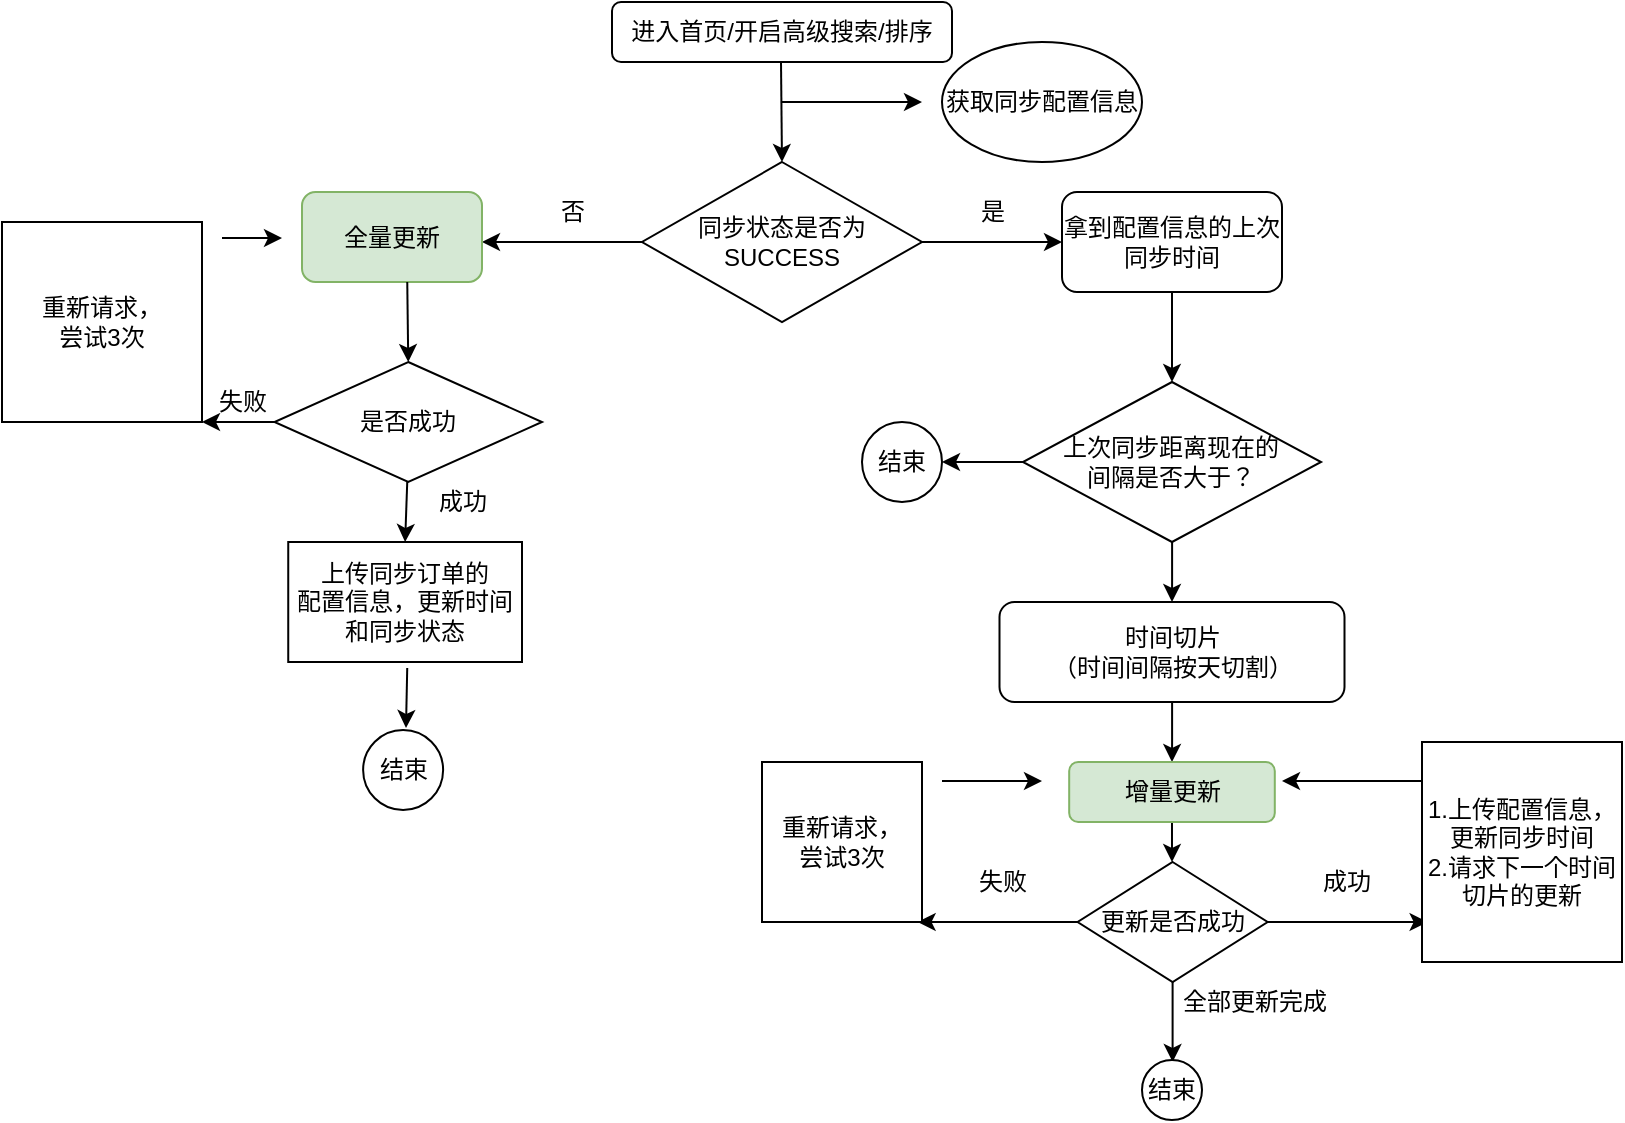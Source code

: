 <mxfile version="12.6.4" type="github">
  <diagram id="Gt4gEfHvbHCjPT9OlNXh" name="第 1 页">
    <mxGraphModel dx="879" dy="591" grid="1" gridSize="10" guides="1" tooltips="1" connect="1" arrows="1" fold="1" page="0" pageScale="1" pageWidth="827" pageHeight="1169" math="0" shadow="0">
      <root>
        <mxCell id="0"/>
        <mxCell id="1" parent="0"/>
        <mxCell id="QHd8pDaDNauPfVdDqYuc-1" value="进入首页/开启高级搜索/排序" style="rounded=1;whiteSpace=wrap;html=1;" parent="1" vertex="1">
          <mxGeometry x="315" y="40" width="170" height="30" as="geometry"/>
        </mxCell>
        <mxCell id="QHd8pDaDNauPfVdDqYuc-2" value="" style="endArrow=classic;html=1;" parent="1" edge="1">
          <mxGeometry width="50" height="50" relative="1" as="geometry">
            <mxPoint x="399.5" y="70" as="sourcePoint"/>
            <mxPoint x="400" y="120" as="targetPoint"/>
          </mxGeometry>
        </mxCell>
        <mxCell id="QHd8pDaDNauPfVdDqYuc-10" value="" style="endArrow=classic;html=1;" parent="1" edge="1">
          <mxGeometry width="50" height="50" relative="1" as="geometry">
            <mxPoint x="400" y="90" as="sourcePoint"/>
            <mxPoint x="470" y="90" as="targetPoint"/>
          </mxGeometry>
        </mxCell>
        <mxCell id="QHd8pDaDNauPfVdDqYuc-13" value="获取同步配置信息" style="ellipse;whiteSpace=wrap;html=1;" parent="1" vertex="1">
          <mxGeometry x="480" y="60" width="100" height="60" as="geometry"/>
        </mxCell>
        <mxCell id="QHd8pDaDNauPfVdDqYuc-20" value="" style="edgeStyle=orthogonalEdgeStyle;rounded=0;orthogonalLoop=1;jettySize=auto;html=1;" parent="1" source="QHd8pDaDNauPfVdDqYuc-15" target="QHd8pDaDNauPfVdDqYuc-23" edge="1">
          <mxGeometry relative="1" as="geometry">
            <mxPoint x="550" y="160" as="targetPoint"/>
          </mxGeometry>
        </mxCell>
        <mxCell id="QHd8pDaDNauPfVdDqYuc-22" value="" style="edgeStyle=orthogonalEdgeStyle;rounded=0;orthogonalLoop=1;jettySize=auto;html=1;" parent="1" source="QHd8pDaDNauPfVdDqYuc-15" edge="1">
          <mxGeometry relative="1" as="geometry">
            <mxPoint x="250" y="160" as="targetPoint"/>
          </mxGeometry>
        </mxCell>
        <mxCell id="QHd8pDaDNauPfVdDqYuc-15" value="同步状态是否为SUCCESS" style="rhombus;whiteSpace=wrap;html=1;" parent="1" vertex="1">
          <mxGeometry x="330" y="120" width="140" height="80" as="geometry"/>
        </mxCell>
        <mxCell id="QHd8pDaDNauPfVdDqYuc-27" value="" style="edgeStyle=orthogonalEdgeStyle;rounded=0;orthogonalLoop=1;jettySize=auto;html=1;" parent="1" source="QHd8pDaDNauPfVdDqYuc-23" edge="1">
          <mxGeometry relative="1" as="geometry">
            <mxPoint x="595" y="230" as="targetPoint"/>
          </mxGeometry>
        </mxCell>
        <mxCell id="QHd8pDaDNauPfVdDqYuc-23" value="拿到配置信息的上次同步时间" style="rounded=1;whiteSpace=wrap;html=1;" parent="1" vertex="1">
          <mxGeometry x="540" y="135" width="110" height="50" as="geometry"/>
        </mxCell>
        <mxCell id="QHd8pDaDNauPfVdDqYuc-24" value="是" style="text;html=1;align=center;verticalAlign=middle;resizable=0;points=[];autosize=1;" parent="1" vertex="1">
          <mxGeometry x="490" y="135" width="30" height="20" as="geometry"/>
        </mxCell>
        <mxCell id="QHd8pDaDNauPfVdDqYuc-25" value="否" style="text;html=1;align=center;verticalAlign=middle;resizable=0;points=[];autosize=1;" parent="1" vertex="1">
          <mxGeometry x="280" y="135" width="30" height="20" as="geometry"/>
        </mxCell>
        <mxCell id="QHd8pDaDNauPfVdDqYuc-31" value="" style="edgeStyle=orthogonalEdgeStyle;rounded=0;orthogonalLoop=1;jettySize=auto;html=1;" parent="1" source="QHd8pDaDNauPfVdDqYuc-28" edge="1">
          <mxGeometry relative="1" as="geometry">
            <mxPoint x="480" y="270" as="targetPoint"/>
            <Array as="points">
              <mxPoint x="490" y="270"/>
              <mxPoint x="490" y="270"/>
            </Array>
          </mxGeometry>
        </mxCell>
        <mxCell id="QHd8pDaDNauPfVdDqYuc-35" value="" style="edgeStyle=orthogonalEdgeStyle;rounded=0;orthogonalLoop=1;jettySize=auto;html=1;entryX=0.5;entryY=0;entryDx=0;entryDy=0;" parent="1" source="QHd8pDaDNauPfVdDqYuc-28" target="QHd8pDaDNauPfVdDqYuc-36" edge="1">
          <mxGeometry relative="1" as="geometry">
            <mxPoint x="595" y="390" as="targetPoint"/>
          </mxGeometry>
        </mxCell>
        <mxCell id="QHd8pDaDNauPfVdDqYuc-28" value="上次同步距离现在的&lt;br&gt;间隔是否大于？" style="rhombus;whiteSpace=wrap;html=1;" parent="1" vertex="1">
          <mxGeometry x="520.47" y="230" width="149.06" height="80" as="geometry"/>
        </mxCell>
        <mxCell id="QHd8pDaDNauPfVdDqYuc-33" value="结束" style="ellipse;whiteSpace=wrap;html=1;aspect=fixed;" parent="1" vertex="1">
          <mxGeometry x="440" y="250" width="40" height="40" as="geometry"/>
        </mxCell>
        <mxCell id="QHd8pDaDNauPfVdDqYuc-38" value="" style="edgeStyle=orthogonalEdgeStyle;rounded=0;orthogonalLoop=1;jettySize=auto;html=1;" parent="1" source="QHd8pDaDNauPfVdDqYuc-36" target="QHd8pDaDNauPfVdDqYuc-37" edge="1">
          <mxGeometry relative="1" as="geometry"/>
        </mxCell>
        <mxCell id="QHd8pDaDNauPfVdDqYuc-36" value="时间切片&lt;br&gt;（时间间隔按天切割）" style="rounded=1;whiteSpace=wrap;html=1;" parent="1" vertex="1">
          <mxGeometry x="508.75" y="340" width="172.5" height="50" as="geometry"/>
        </mxCell>
        <mxCell id="QHd8pDaDNauPfVdDqYuc-40" value="" style="edgeStyle=orthogonalEdgeStyle;rounded=0;orthogonalLoop=1;jettySize=auto;html=1;exitX=0.5;exitY=1;exitDx=0;exitDy=0;" parent="1" source="QHd8pDaDNauPfVdDqYuc-37" edge="1">
          <mxGeometry relative="1" as="geometry">
            <mxPoint x="595" y="470" as="targetPoint"/>
          </mxGeometry>
        </mxCell>
        <mxCell id="QHd8pDaDNauPfVdDqYuc-37" value="增量更新" style="rounded=1;whiteSpace=wrap;html=1;fillColor=#d5e8d4;strokeColor=#82b366;" parent="1" vertex="1">
          <mxGeometry x="543.59" y="420" width="102.81" height="30" as="geometry"/>
        </mxCell>
        <mxCell id="QHd8pDaDNauPfVdDqYuc-45" value="" style="edgeStyle=orthogonalEdgeStyle;rounded=0;orthogonalLoop=1;jettySize=auto;html=1;" parent="1" source="QHd8pDaDNauPfVdDqYuc-41" edge="1">
          <mxGeometry relative="1" as="geometry">
            <mxPoint x="467.81" y="500" as="targetPoint"/>
          </mxGeometry>
        </mxCell>
        <mxCell id="QHd8pDaDNauPfVdDqYuc-48" value="" style="edgeStyle=orthogonalEdgeStyle;rounded=0;orthogonalLoop=1;jettySize=auto;html=1;" parent="1" source="QHd8pDaDNauPfVdDqYuc-41" edge="1">
          <mxGeometry relative="1" as="geometry">
            <mxPoint x="722.81" y="500" as="targetPoint"/>
          </mxGeometry>
        </mxCell>
        <mxCell id="QHd8pDaDNauPfVdDqYuc-61" value="" style="edgeStyle=orthogonalEdgeStyle;rounded=0;orthogonalLoop=1;jettySize=auto;html=1;" parent="1" source="QHd8pDaDNauPfVdDqYuc-41" edge="1">
          <mxGeometry relative="1" as="geometry">
            <mxPoint x="595.31" y="570" as="targetPoint"/>
          </mxGeometry>
        </mxCell>
        <mxCell id="QHd8pDaDNauPfVdDqYuc-41" value="更新是否成功" style="rhombus;whiteSpace=wrap;html=1;" parent="1" vertex="1">
          <mxGeometry x="547.81" y="470" width="95" height="60" as="geometry"/>
        </mxCell>
        <mxCell id="QHd8pDaDNauPfVdDqYuc-46" value="失败" style="text;html=1;align=center;verticalAlign=middle;resizable=0;points=[];autosize=1;" parent="1" vertex="1">
          <mxGeometry x="490" y="470" width="40" height="20" as="geometry"/>
        </mxCell>
        <mxCell id="QHd8pDaDNauPfVdDqYuc-49" value="成功" style="text;html=1;align=center;verticalAlign=middle;resizable=0;points=[];autosize=1;" parent="1" vertex="1">
          <mxGeometry x="662" y="470" width="40" height="20" as="geometry"/>
        </mxCell>
        <mxCell id="QHd8pDaDNauPfVdDqYuc-51" value="" style="endArrow=classic;html=1;" parent="1" edge="1">
          <mxGeometry width="50" height="50" relative="1" as="geometry">
            <mxPoint x="720" y="429.5" as="sourcePoint"/>
            <mxPoint x="650" y="429.5" as="targetPoint"/>
          </mxGeometry>
        </mxCell>
        <mxCell id="QHd8pDaDNauPfVdDqYuc-55" value="1.上传配置信息，更新同步时间&lt;br&gt;2.请求下一个时间切片的更新" style="rounded=0;whiteSpace=wrap;html=1;" parent="1" vertex="1">
          <mxGeometry x="720" y="410" width="100" height="110" as="geometry"/>
        </mxCell>
        <mxCell id="QHd8pDaDNauPfVdDqYuc-57" value="重新请求，&lt;br&gt;尝试3次" style="whiteSpace=wrap;html=1;aspect=fixed;" parent="1" vertex="1">
          <mxGeometry x="390" y="420" width="80" height="80" as="geometry"/>
        </mxCell>
        <mxCell id="QHd8pDaDNauPfVdDqYuc-58" value="" style="endArrow=classic;html=1;" parent="1" edge="1">
          <mxGeometry width="50" height="50" relative="1" as="geometry">
            <mxPoint x="480" y="429.5" as="sourcePoint"/>
            <mxPoint x="530" y="429.5" as="targetPoint"/>
          </mxGeometry>
        </mxCell>
        <mxCell id="QHd8pDaDNauPfVdDqYuc-62" value="全部更新完成" style="text;html=1;align=center;verticalAlign=middle;resizable=0;points=[];autosize=1;" parent="1" vertex="1">
          <mxGeometry x="591.25" y="530" width="90" height="20" as="geometry"/>
        </mxCell>
        <mxCell id="QHd8pDaDNauPfVdDqYuc-63" value="结束" style="ellipse;whiteSpace=wrap;html=1;aspect=fixed;" parent="1" vertex="1">
          <mxGeometry x="580" y="569" width="30" height="30" as="geometry"/>
        </mxCell>
        <mxCell id="QHd8pDaDNauPfVdDqYuc-64" value="全量更新" style="rounded=1;whiteSpace=wrap;html=1;fillColor=#d5e8d4;strokeColor=#82b366;" parent="1" vertex="1">
          <mxGeometry x="160" y="135" width="90" height="45" as="geometry"/>
        </mxCell>
        <mxCell id="QHd8pDaDNauPfVdDqYuc-65" value="" style="endArrow=classic;html=1;" parent="1" edge="1">
          <mxGeometry width="50" height="50" relative="1" as="geometry">
            <mxPoint x="212.63" y="180" as="sourcePoint"/>
            <mxPoint x="213.13" y="220" as="targetPoint"/>
          </mxGeometry>
        </mxCell>
        <mxCell id="QHd8pDaDNauPfVdDqYuc-68" value="" style="edgeStyle=orthogonalEdgeStyle;rounded=0;orthogonalLoop=1;jettySize=auto;html=1;" parent="1" source="QHd8pDaDNauPfVdDqYuc-66" edge="1">
          <mxGeometry relative="1" as="geometry">
            <mxPoint x="110" y="250" as="targetPoint"/>
          </mxGeometry>
        </mxCell>
        <mxCell id="QHd8pDaDNauPfVdDqYuc-66" value="是否成功" style="rhombus;whiteSpace=wrap;html=1;" parent="1" vertex="1">
          <mxGeometry x="146.25" y="220" width="133.75" height="60" as="geometry"/>
        </mxCell>
        <mxCell id="QHd8pDaDNauPfVdDqYuc-73" value="重新请求，&lt;br&gt;尝试3次" style="whiteSpace=wrap;html=1;aspect=fixed;" parent="1" vertex="1">
          <mxGeometry x="10" y="150" width="100" height="100" as="geometry"/>
        </mxCell>
        <mxCell id="QHd8pDaDNauPfVdDqYuc-74" value="" style="endArrow=classic;html=1;" parent="1" edge="1">
          <mxGeometry width="50" height="50" relative="1" as="geometry">
            <mxPoint x="120" y="158" as="sourcePoint"/>
            <mxPoint x="150" y="158" as="targetPoint"/>
          </mxGeometry>
        </mxCell>
        <mxCell id="QHd8pDaDNauPfVdDqYuc-78" value="上传同步订单的&lt;br&gt;配置信息，更新时间和同步状态" style="rounded=0;whiteSpace=wrap;html=1;" parent="1" vertex="1">
          <mxGeometry x="153.12" y="310" width="116.88" height="60" as="geometry"/>
        </mxCell>
        <mxCell id="QHd8pDaDNauPfVdDqYuc-79" value="失败" style="text;html=1;align=center;verticalAlign=middle;resizable=0;points=[];autosize=1;" parent="1" vertex="1">
          <mxGeometry x="110" y="230" width="40" height="20" as="geometry"/>
        </mxCell>
        <mxCell id="QHd8pDaDNauPfVdDqYuc-81" value="" style="endArrow=classic;html=1;entryX=0.5;entryY=0;entryDx=0;entryDy=0;" parent="1" target="QHd8pDaDNauPfVdDqYuc-78" edge="1">
          <mxGeometry width="50" height="50" relative="1" as="geometry">
            <mxPoint x="212.62" y="280" as="sourcePoint"/>
            <mxPoint x="213" y="300" as="targetPoint"/>
          </mxGeometry>
        </mxCell>
        <mxCell id="QHd8pDaDNauPfVdDqYuc-82" value="成功" style="text;html=1;align=center;verticalAlign=middle;resizable=0;points=[];autosize=1;" parent="1" vertex="1">
          <mxGeometry x="220" y="280" width="40" height="20" as="geometry"/>
        </mxCell>
        <mxCell id="QHd8pDaDNauPfVdDqYuc-85" value="结束" style="ellipse;whiteSpace=wrap;html=1;aspect=fixed;" parent="1" vertex="1">
          <mxGeometry x="190.56" y="404" width="40" height="40" as="geometry"/>
        </mxCell>
        <mxCell id="liuJyPJHRZkNZIjXHChT-1" value="" style="endArrow=classic;html=1;" parent="1" edge="1">
          <mxGeometry width="50" height="50" relative="1" as="geometry">
            <mxPoint x="212.62" y="373" as="sourcePoint"/>
            <mxPoint x="212" y="403" as="targetPoint"/>
          </mxGeometry>
        </mxCell>
      </root>
    </mxGraphModel>
  </diagram>
</mxfile>
